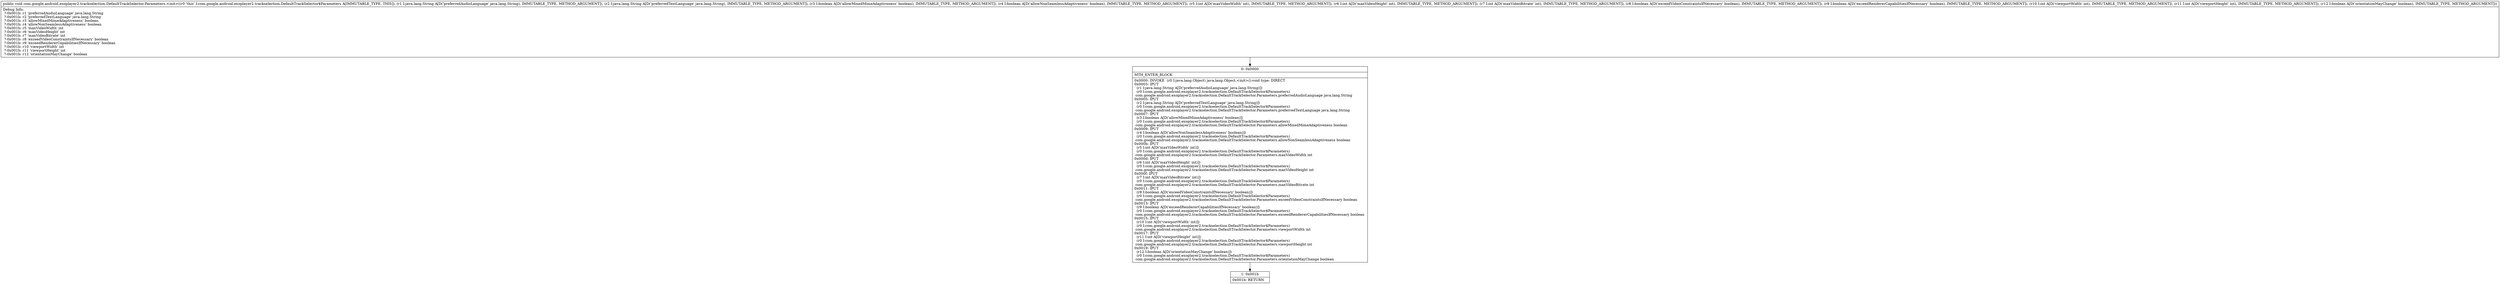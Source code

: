 digraph "CFG forcom.google.android.exoplayer2.trackselection.DefaultTrackSelector.Parameters.\<init\>(Ljava\/lang\/String;Ljava\/lang\/String;ZZIIIZZIIZ)V" {
Node_0 [shape=record,label="{0\:\ 0x0000|MTH_ENTER_BLOCK\l|0x0000: INVOKE  (r0 I:java.lang.Object) java.lang.Object.\<init\>():void type: DIRECT \l0x0003: IPUT  \l  (r1 I:java.lang.String A[D('preferredAudioLanguage' java.lang.String)])\l  (r0 I:com.google.android.exoplayer2.trackselection.DefaultTrackSelector$Parameters)\l com.google.android.exoplayer2.trackselection.DefaultTrackSelector.Parameters.preferredAudioLanguage java.lang.String \l0x0005: IPUT  \l  (r2 I:java.lang.String A[D('preferredTextLanguage' java.lang.String)])\l  (r0 I:com.google.android.exoplayer2.trackselection.DefaultTrackSelector$Parameters)\l com.google.android.exoplayer2.trackselection.DefaultTrackSelector.Parameters.preferredTextLanguage java.lang.String \l0x0007: IPUT  \l  (r3 I:boolean A[D('allowMixedMimeAdaptiveness' boolean)])\l  (r0 I:com.google.android.exoplayer2.trackselection.DefaultTrackSelector$Parameters)\l com.google.android.exoplayer2.trackselection.DefaultTrackSelector.Parameters.allowMixedMimeAdaptiveness boolean \l0x0009: IPUT  \l  (r4 I:boolean A[D('allowNonSeamlessAdaptiveness' boolean)])\l  (r0 I:com.google.android.exoplayer2.trackselection.DefaultTrackSelector$Parameters)\l com.google.android.exoplayer2.trackselection.DefaultTrackSelector.Parameters.allowNonSeamlessAdaptiveness boolean \l0x000b: IPUT  \l  (r5 I:int A[D('maxVideoWidth' int)])\l  (r0 I:com.google.android.exoplayer2.trackselection.DefaultTrackSelector$Parameters)\l com.google.android.exoplayer2.trackselection.DefaultTrackSelector.Parameters.maxVideoWidth int \l0x000d: IPUT  \l  (r6 I:int A[D('maxVideoHeight' int)])\l  (r0 I:com.google.android.exoplayer2.trackselection.DefaultTrackSelector$Parameters)\l com.google.android.exoplayer2.trackselection.DefaultTrackSelector.Parameters.maxVideoHeight int \l0x000f: IPUT  \l  (r7 I:int A[D('maxVideoBitrate' int)])\l  (r0 I:com.google.android.exoplayer2.trackselection.DefaultTrackSelector$Parameters)\l com.google.android.exoplayer2.trackselection.DefaultTrackSelector.Parameters.maxVideoBitrate int \l0x0011: IPUT  \l  (r8 I:boolean A[D('exceedVideoConstraintsIfNecessary' boolean)])\l  (r0 I:com.google.android.exoplayer2.trackselection.DefaultTrackSelector$Parameters)\l com.google.android.exoplayer2.trackselection.DefaultTrackSelector.Parameters.exceedVideoConstraintsIfNecessary boolean \l0x0013: IPUT  \l  (r9 I:boolean A[D('exceedRendererCapabilitiesIfNecessary' boolean)])\l  (r0 I:com.google.android.exoplayer2.trackselection.DefaultTrackSelector$Parameters)\l com.google.android.exoplayer2.trackselection.DefaultTrackSelector.Parameters.exceedRendererCapabilitiesIfNecessary boolean \l0x0015: IPUT  \l  (r10 I:int A[D('viewportWidth' int)])\l  (r0 I:com.google.android.exoplayer2.trackselection.DefaultTrackSelector$Parameters)\l com.google.android.exoplayer2.trackselection.DefaultTrackSelector.Parameters.viewportWidth int \l0x0017: IPUT  \l  (r11 I:int A[D('viewportHeight' int)])\l  (r0 I:com.google.android.exoplayer2.trackselection.DefaultTrackSelector$Parameters)\l com.google.android.exoplayer2.trackselection.DefaultTrackSelector.Parameters.viewportHeight int \l0x0019: IPUT  \l  (r12 I:boolean A[D('orientationMayChange' boolean)])\l  (r0 I:com.google.android.exoplayer2.trackselection.DefaultTrackSelector$Parameters)\l com.google.android.exoplayer2.trackselection.DefaultTrackSelector.Parameters.orientationMayChange boolean \l}"];
Node_1 [shape=record,label="{1\:\ 0x001b|0x001b: RETURN   \l}"];
MethodNode[shape=record,label="{public void com.google.android.exoplayer2.trackselection.DefaultTrackSelector.Parameters.\<init\>((r0 'this' I:com.google.android.exoplayer2.trackselection.DefaultTrackSelector$Parameters A[IMMUTABLE_TYPE, THIS]), (r1 I:java.lang.String A[D('preferredAudioLanguage' java.lang.String), IMMUTABLE_TYPE, METHOD_ARGUMENT]), (r2 I:java.lang.String A[D('preferredTextLanguage' java.lang.String), IMMUTABLE_TYPE, METHOD_ARGUMENT]), (r3 I:boolean A[D('allowMixedMimeAdaptiveness' boolean), IMMUTABLE_TYPE, METHOD_ARGUMENT]), (r4 I:boolean A[D('allowNonSeamlessAdaptiveness' boolean), IMMUTABLE_TYPE, METHOD_ARGUMENT]), (r5 I:int A[D('maxVideoWidth' int), IMMUTABLE_TYPE, METHOD_ARGUMENT]), (r6 I:int A[D('maxVideoHeight' int), IMMUTABLE_TYPE, METHOD_ARGUMENT]), (r7 I:int A[D('maxVideoBitrate' int), IMMUTABLE_TYPE, METHOD_ARGUMENT]), (r8 I:boolean A[D('exceedVideoConstraintsIfNecessary' boolean), IMMUTABLE_TYPE, METHOD_ARGUMENT]), (r9 I:boolean A[D('exceedRendererCapabilitiesIfNecessary' boolean), IMMUTABLE_TYPE, METHOD_ARGUMENT]), (r10 I:int A[D('viewportWidth' int), IMMUTABLE_TYPE, METHOD_ARGUMENT]), (r11 I:int A[D('viewportHeight' int), IMMUTABLE_TYPE, METHOD_ARGUMENT]), (r12 I:boolean A[D('orientationMayChange' boolean), IMMUTABLE_TYPE, METHOD_ARGUMENT]))  | Debug Info:\l  ?\-0x001b: r1 'preferredAudioLanguage' java.lang.String\l  ?\-0x001b: r2 'preferredTextLanguage' java.lang.String\l  ?\-0x001b: r3 'allowMixedMimeAdaptiveness' boolean\l  ?\-0x001b: r4 'allowNonSeamlessAdaptiveness' boolean\l  ?\-0x001b: r5 'maxVideoWidth' int\l  ?\-0x001b: r6 'maxVideoHeight' int\l  ?\-0x001b: r7 'maxVideoBitrate' int\l  ?\-0x001b: r8 'exceedVideoConstraintsIfNecessary' boolean\l  ?\-0x001b: r9 'exceedRendererCapabilitiesIfNecessary' boolean\l  ?\-0x001b: r10 'viewportWidth' int\l  ?\-0x001b: r11 'viewportHeight' int\l  ?\-0x001b: r12 'orientationMayChange' boolean\l}"];
MethodNode -> Node_0;
Node_0 -> Node_1;
}

